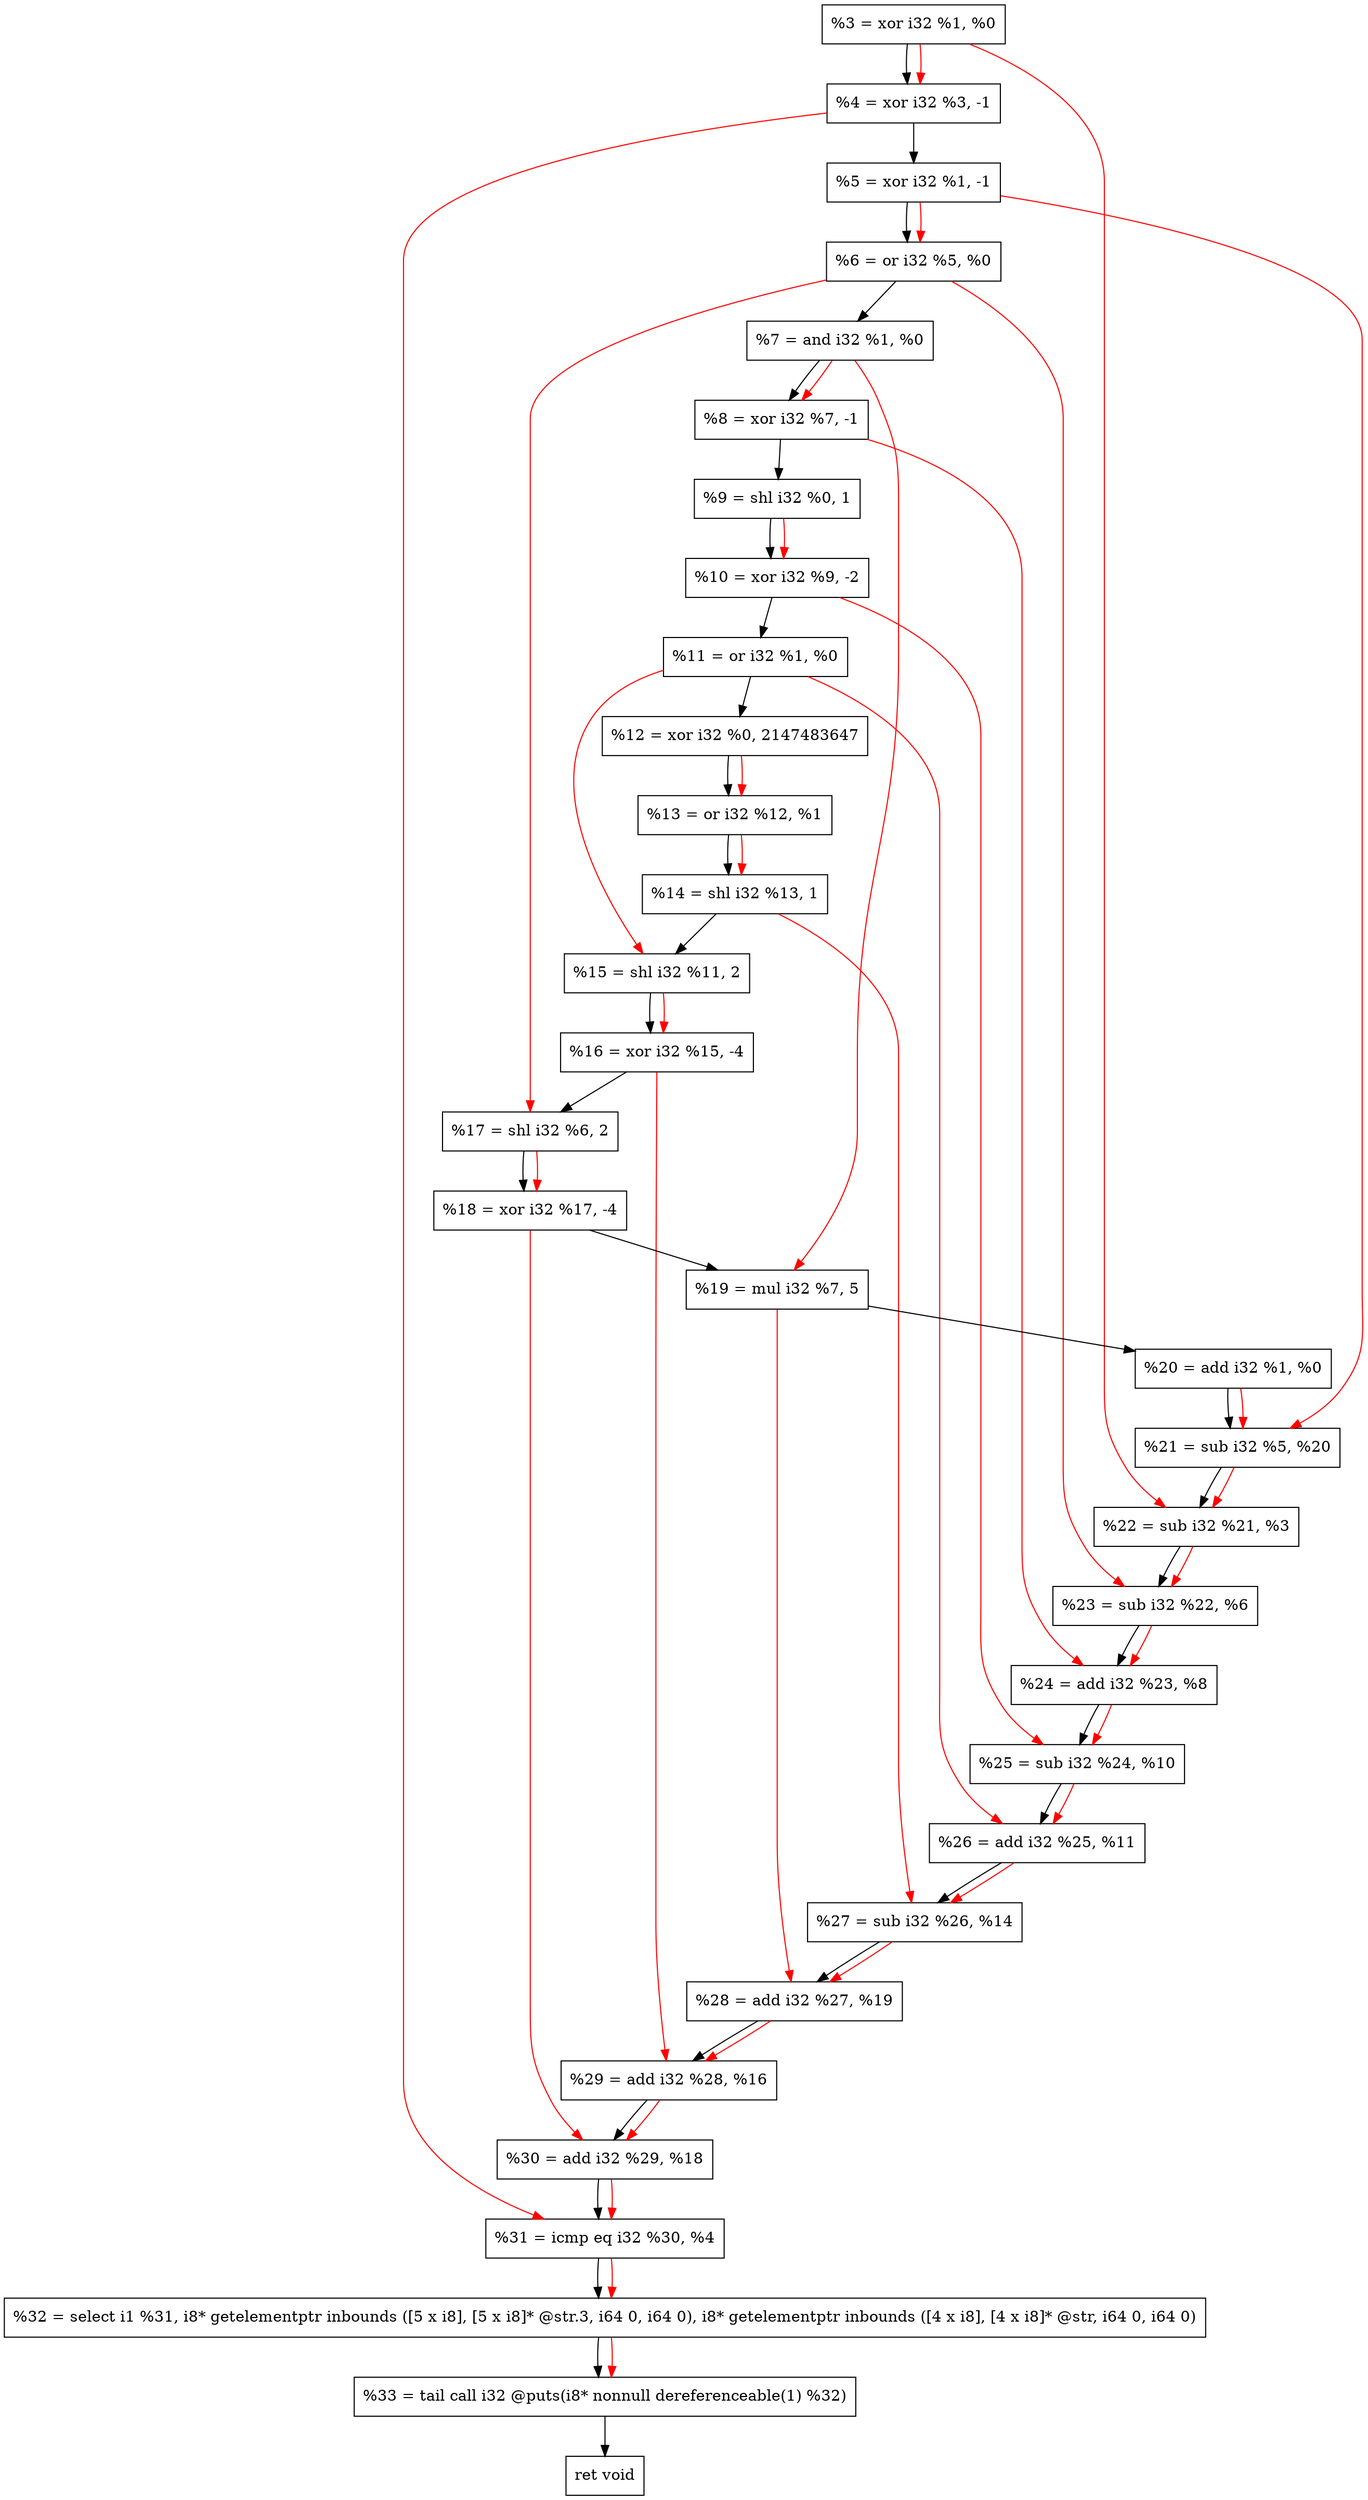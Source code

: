 digraph "DFG for'crackme' function" {
	Node0x1299640[shape=record, label="  %3 = xor i32 %1, %0"];
	Node0x1299cf0[shape=record, label="  %4 = xor i32 %3, -1"];
	Node0x1299db0[shape=record, label="  %5 = xor i32 %1, -1"];
	Node0x1299e20[shape=record, label="  %6 = or i32 %5, %0"];
	Node0x1299e90[shape=record, label="  %7 = and i32 %1, %0"];
	Node0x1299f00[shape=record, label="  %8 = xor i32 %7, -1"];
	Node0x1299f70[shape=record, label="  %9 = shl i32 %0, 1"];
	Node0x129a010[shape=record, label="  %10 = xor i32 %9, -2"];
	Node0x129a080[shape=record, label="  %11 = or i32 %1, %0"];
	Node0x129a120[shape=record, label="  %12 = xor i32 %0, 2147483647"];
	Node0x129a190[shape=record, label="  %13 = or i32 %12, %1"];
	Node0x129a200[shape=record, label="  %14 = shl i32 %13, 1"];
	Node0x129a2a0[shape=record, label="  %15 = shl i32 %11, 2"];
	Node0x129a340[shape=record, label="  %16 = xor i32 %15, -4"];
	Node0x129a3b0[shape=record, label="  %17 = shl i32 %6, 2"];
	Node0x129a420[shape=record, label="  %18 = xor i32 %17, -4"];
	Node0x129a4c0[shape=record, label="  %19 = mul i32 %7, 5"];
	Node0x129a530[shape=record, label="  %20 = add i32 %1, %0"];
	Node0x129a5a0[shape=record, label="  %21 = sub i32 %5, %20"];
	Node0x129a610[shape=record, label="  %22 = sub i32 %21, %3"];
	Node0x129a680[shape=record, label="  %23 = sub i32 %22, %6"];
	Node0x129a6f0[shape=record, label="  %24 = add i32 %23, %8"];
	Node0x129a760[shape=record, label="  %25 = sub i32 %24, %10"];
	Node0x129a7d0[shape=record, label="  %26 = add i32 %25, %11"];
	Node0x129a840[shape=record, label="  %27 = sub i32 %26, %14"];
	Node0x129a8b0[shape=record, label="  %28 = add i32 %27, %19"];
	Node0x129a920[shape=record, label="  %29 = add i32 %28, %16"];
	Node0x129a990[shape=record, label="  %30 = add i32 %29, %18"];
	Node0x129aa00[shape=record, label="  %31 = icmp eq i32 %30, %4"];
	Node0x123a268[shape=record, label="  %32 = select i1 %31, i8* getelementptr inbounds ([5 x i8], [5 x i8]* @str.3, i64 0, i64 0), i8* getelementptr inbounds ([4 x i8], [4 x i8]* @str, i64 0, i64 0)"];
	Node0x129b0b0[shape=record, label="  %33 = tail call i32 @puts(i8* nonnull dereferenceable(1) %32)"];
	Node0x129b100[shape=record, label="  ret void"];
	Node0x1299640 -> Node0x1299cf0;
	Node0x1299cf0 -> Node0x1299db0;
	Node0x1299db0 -> Node0x1299e20;
	Node0x1299e20 -> Node0x1299e90;
	Node0x1299e90 -> Node0x1299f00;
	Node0x1299f00 -> Node0x1299f70;
	Node0x1299f70 -> Node0x129a010;
	Node0x129a010 -> Node0x129a080;
	Node0x129a080 -> Node0x129a120;
	Node0x129a120 -> Node0x129a190;
	Node0x129a190 -> Node0x129a200;
	Node0x129a200 -> Node0x129a2a0;
	Node0x129a2a0 -> Node0x129a340;
	Node0x129a340 -> Node0x129a3b0;
	Node0x129a3b0 -> Node0x129a420;
	Node0x129a420 -> Node0x129a4c0;
	Node0x129a4c0 -> Node0x129a530;
	Node0x129a530 -> Node0x129a5a0;
	Node0x129a5a0 -> Node0x129a610;
	Node0x129a610 -> Node0x129a680;
	Node0x129a680 -> Node0x129a6f0;
	Node0x129a6f0 -> Node0x129a760;
	Node0x129a760 -> Node0x129a7d0;
	Node0x129a7d0 -> Node0x129a840;
	Node0x129a840 -> Node0x129a8b0;
	Node0x129a8b0 -> Node0x129a920;
	Node0x129a920 -> Node0x129a990;
	Node0x129a990 -> Node0x129aa00;
	Node0x129aa00 -> Node0x123a268;
	Node0x123a268 -> Node0x129b0b0;
	Node0x129b0b0 -> Node0x129b100;
edge [color=red]
	Node0x1299640 -> Node0x1299cf0;
	Node0x1299db0 -> Node0x1299e20;
	Node0x1299e90 -> Node0x1299f00;
	Node0x1299f70 -> Node0x129a010;
	Node0x129a120 -> Node0x129a190;
	Node0x129a190 -> Node0x129a200;
	Node0x129a080 -> Node0x129a2a0;
	Node0x129a2a0 -> Node0x129a340;
	Node0x1299e20 -> Node0x129a3b0;
	Node0x129a3b0 -> Node0x129a420;
	Node0x1299e90 -> Node0x129a4c0;
	Node0x1299db0 -> Node0x129a5a0;
	Node0x129a530 -> Node0x129a5a0;
	Node0x129a5a0 -> Node0x129a610;
	Node0x1299640 -> Node0x129a610;
	Node0x129a610 -> Node0x129a680;
	Node0x1299e20 -> Node0x129a680;
	Node0x129a680 -> Node0x129a6f0;
	Node0x1299f00 -> Node0x129a6f0;
	Node0x129a6f0 -> Node0x129a760;
	Node0x129a010 -> Node0x129a760;
	Node0x129a760 -> Node0x129a7d0;
	Node0x129a080 -> Node0x129a7d0;
	Node0x129a7d0 -> Node0x129a840;
	Node0x129a200 -> Node0x129a840;
	Node0x129a840 -> Node0x129a8b0;
	Node0x129a4c0 -> Node0x129a8b0;
	Node0x129a8b0 -> Node0x129a920;
	Node0x129a340 -> Node0x129a920;
	Node0x129a920 -> Node0x129a990;
	Node0x129a420 -> Node0x129a990;
	Node0x129a990 -> Node0x129aa00;
	Node0x1299cf0 -> Node0x129aa00;
	Node0x129aa00 -> Node0x123a268;
	Node0x123a268 -> Node0x129b0b0;
}
